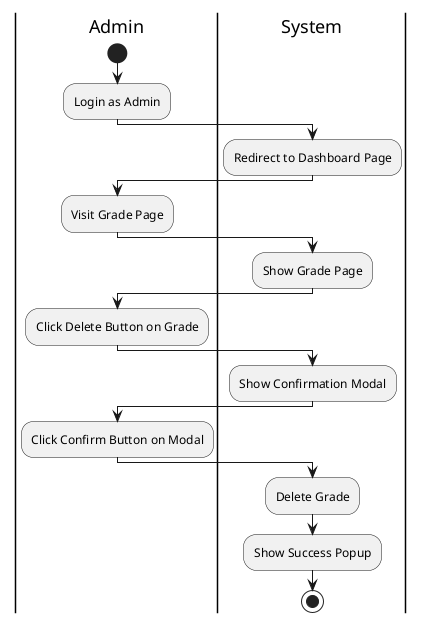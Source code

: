 @startuml DeleteGrade
|Admin|
start
:Login as Admin;
|System|
:Redirect to Dashboard Page;
|Admin|
:Visit Grade Page;
|System|
:Show Grade Page;
|Admin|
:Click Delete Button on Grade;
|System|
:Show Confirmation Modal;
|Admin|
:Click Confirm Button on Modal;
|System|
:Delete Grade;
:Show Success Popup;
stop
@enduml
